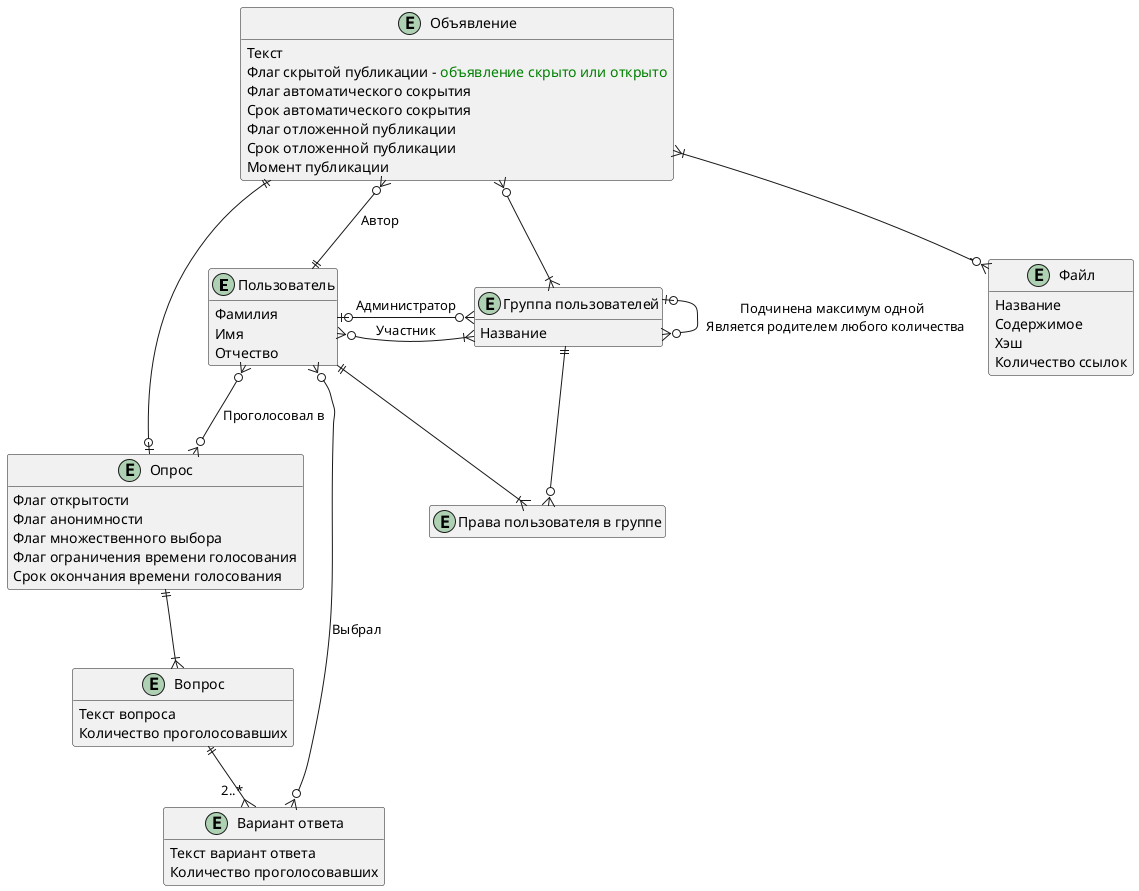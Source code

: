 ﻿@startuml
'https://plantuml.com/class-diagram

hide methods

entity "Пользователь" as user {
    Фамилия
    Имя
    Отчество
}

entity "Объявление" as notification { 
    Текст
    Флаг скрытой публикации - <font color="green">объявление скрыто или открыто</font>
    Флаг автоматического сокрытия
    Срок автоматического сокрытия
    Флаг отложенной публикации
    Срок отложенной публикации
    Момент публикации
}
notification }o--|| user : Автор

entity "Файл" as attachedFile { 
    Название
    Содержимое
    Хэш
    Количество ссылок
}
notification }|--o{ attachedFile

entity "Опрос" as survey {
    Флаг открытости
    Флаг анонимности
    Флаг множественного выбора
    Флаг ограничения времени голосования
    Срок окончания времени голосования
}
notification ||--o| survey
user }o--o{ survey : Проголосовал в

entity "Вопрос" as question {
    Текст вопроса
    Количество проголосовавших
}
survey ||--|{ question

entity "Вариант ответа" as answer {
    Текст вариант ответа
    Количество проголосовавших
}
question ||--{ "2..*" answer
user }o--o{ answer : Выбрал

entity "Группа пользователей" as userGroup { 
    Название
}
notification }o--|{ userGroup
user }o--|{ userGroup : Участник
user |o-right-o{ userGroup : Администратор
userGroup |o--o{ userGroup : Подчинена максимум одной \n Является родителем любого количества

entity "Права пользователя в группе" as userRightsInGroup {}
hide userRightsInGroup members
user ||--|{ userRightsInGroup
userGroup ||--o{ userRightsInGroup



@enduml
